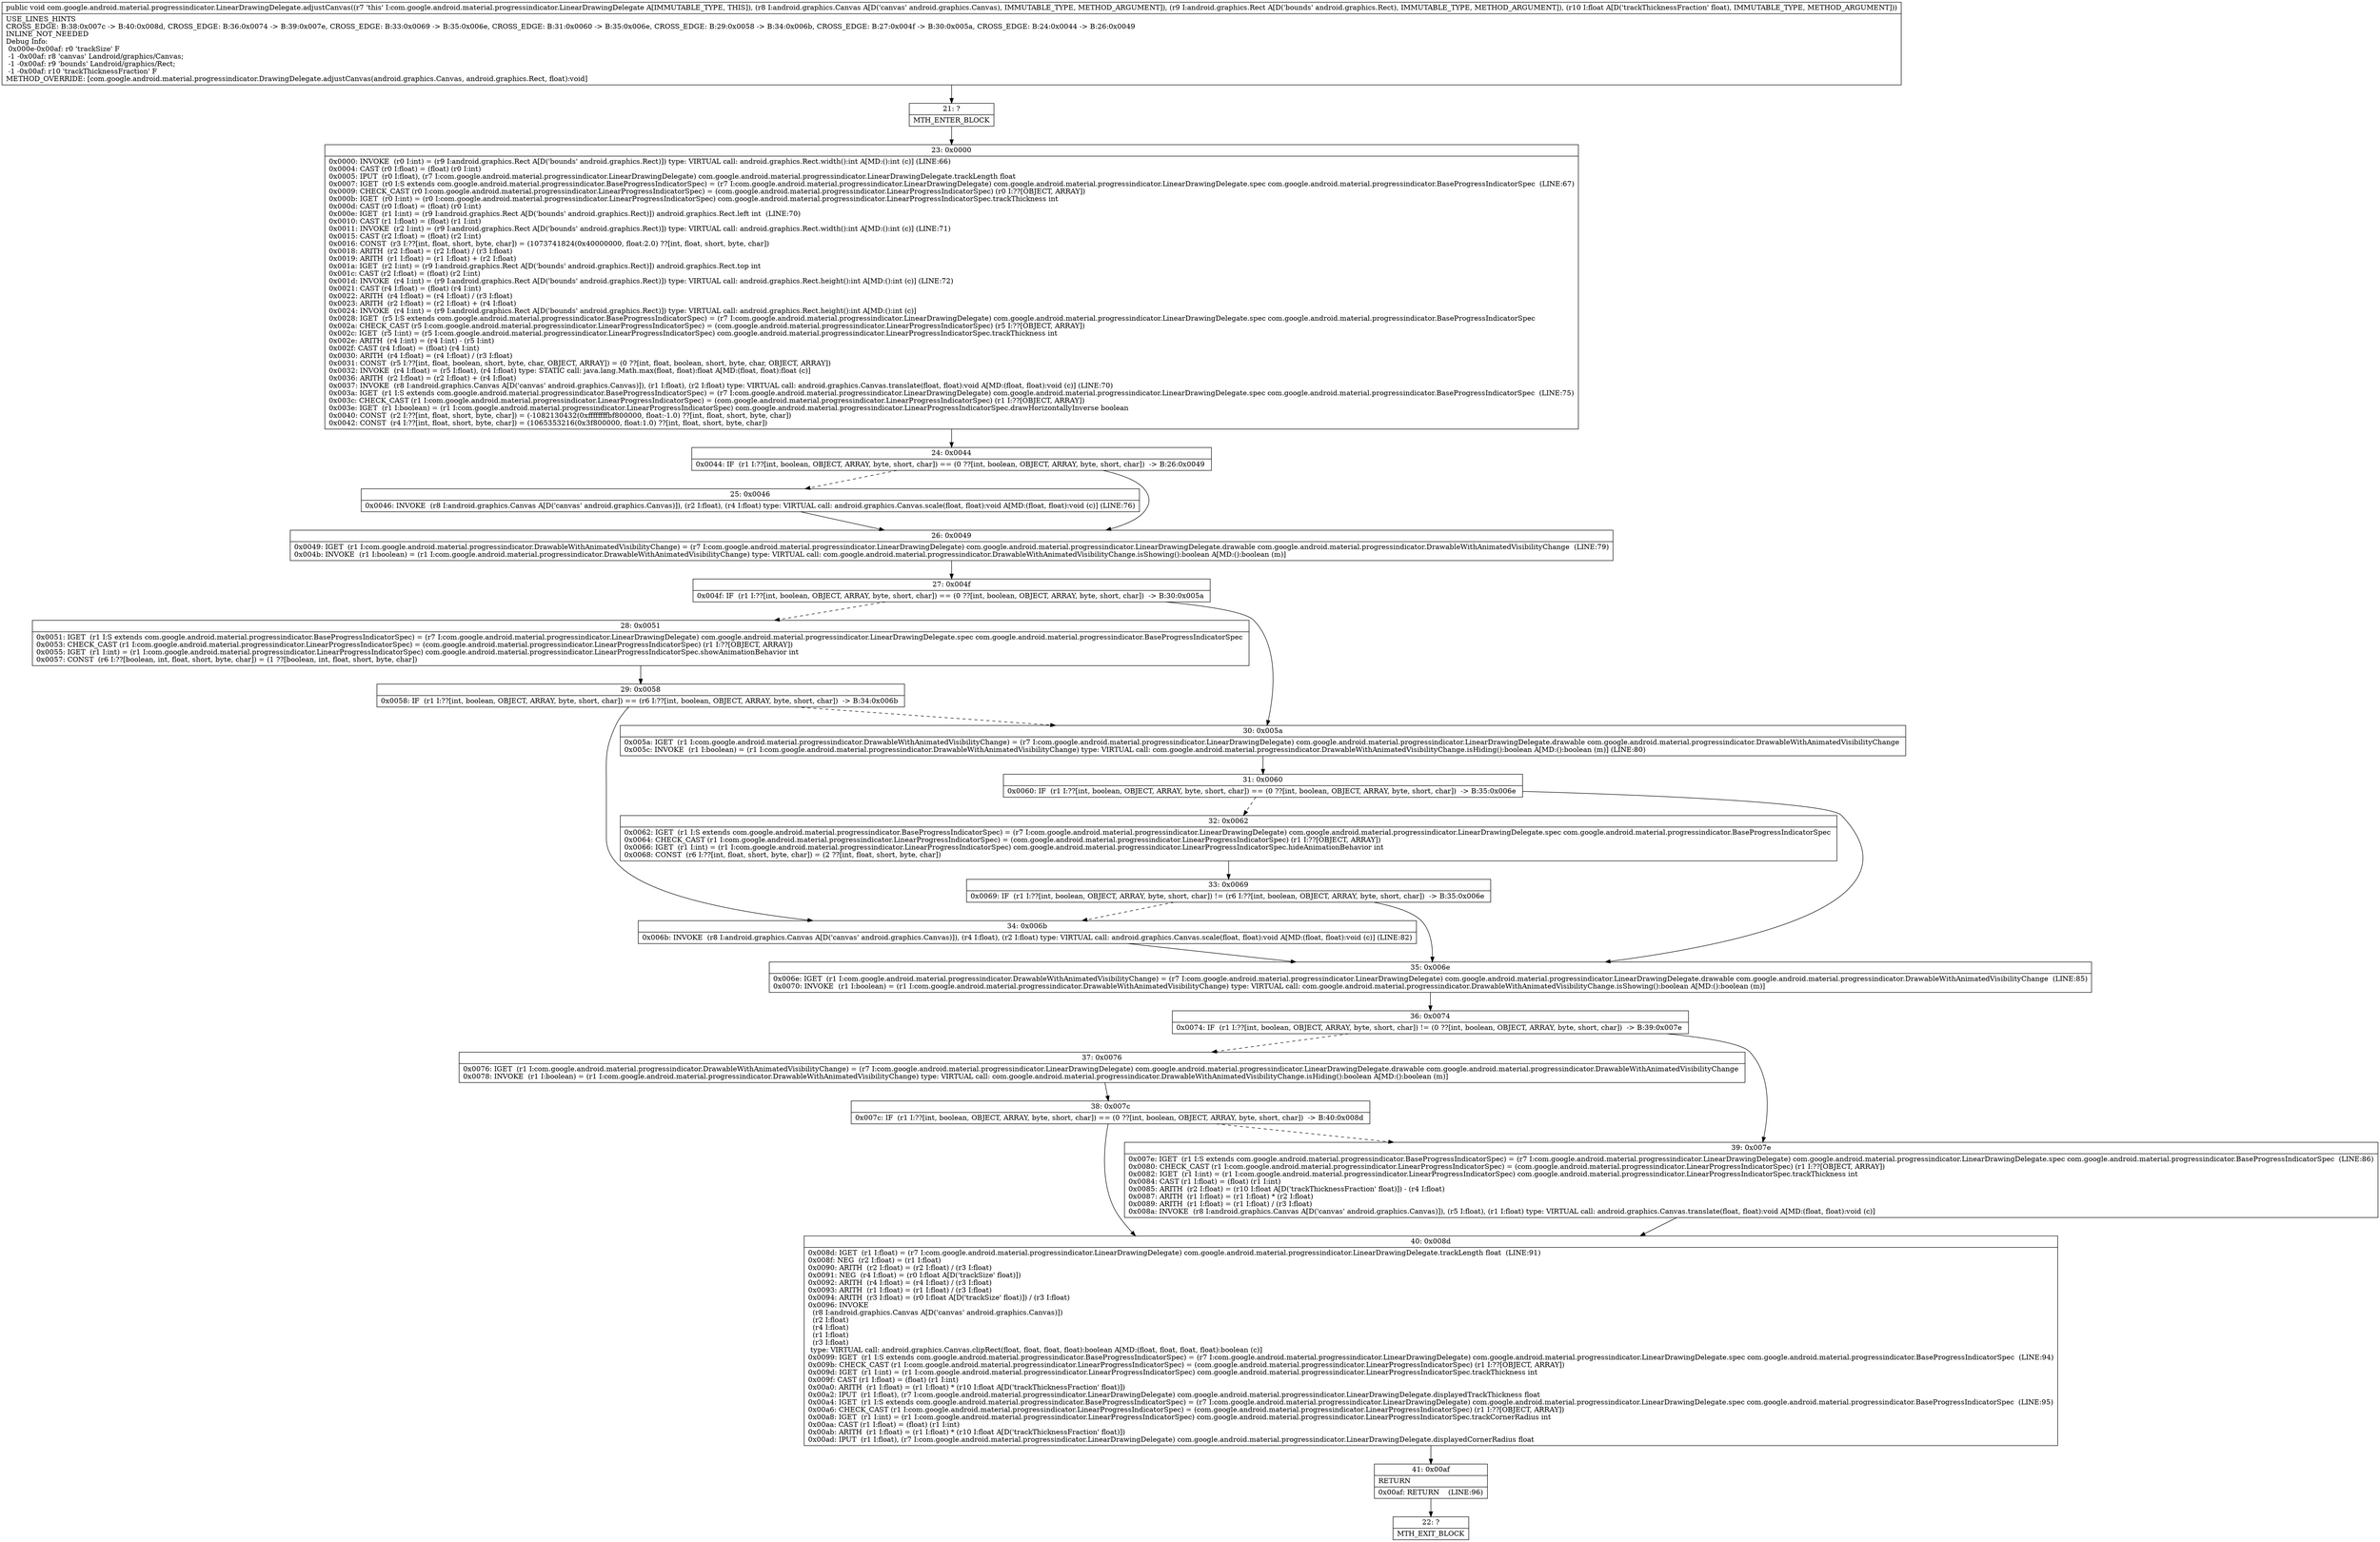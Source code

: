 digraph "CFG forcom.google.android.material.progressindicator.LinearDrawingDelegate.adjustCanvas(Landroid\/graphics\/Canvas;Landroid\/graphics\/Rect;F)V" {
Node_21 [shape=record,label="{21\:\ ?|MTH_ENTER_BLOCK\l}"];
Node_23 [shape=record,label="{23\:\ 0x0000|0x0000: INVOKE  (r0 I:int) = (r9 I:android.graphics.Rect A[D('bounds' android.graphics.Rect)]) type: VIRTUAL call: android.graphics.Rect.width():int A[MD:():int (c)] (LINE:66)\l0x0004: CAST (r0 I:float) = (float) (r0 I:int) \l0x0005: IPUT  (r0 I:float), (r7 I:com.google.android.material.progressindicator.LinearDrawingDelegate) com.google.android.material.progressindicator.LinearDrawingDelegate.trackLength float \l0x0007: IGET  (r0 I:S extends com.google.android.material.progressindicator.BaseProgressIndicatorSpec) = (r7 I:com.google.android.material.progressindicator.LinearDrawingDelegate) com.google.android.material.progressindicator.LinearDrawingDelegate.spec com.google.android.material.progressindicator.BaseProgressIndicatorSpec  (LINE:67)\l0x0009: CHECK_CAST (r0 I:com.google.android.material.progressindicator.LinearProgressIndicatorSpec) = (com.google.android.material.progressindicator.LinearProgressIndicatorSpec) (r0 I:??[OBJECT, ARRAY]) \l0x000b: IGET  (r0 I:int) = (r0 I:com.google.android.material.progressindicator.LinearProgressIndicatorSpec) com.google.android.material.progressindicator.LinearProgressIndicatorSpec.trackThickness int \l0x000d: CAST (r0 I:float) = (float) (r0 I:int) \l0x000e: IGET  (r1 I:int) = (r9 I:android.graphics.Rect A[D('bounds' android.graphics.Rect)]) android.graphics.Rect.left int  (LINE:70)\l0x0010: CAST (r1 I:float) = (float) (r1 I:int) \l0x0011: INVOKE  (r2 I:int) = (r9 I:android.graphics.Rect A[D('bounds' android.graphics.Rect)]) type: VIRTUAL call: android.graphics.Rect.width():int A[MD:():int (c)] (LINE:71)\l0x0015: CAST (r2 I:float) = (float) (r2 I:int) \l0x0016: CONST  (r3 I:??[int, float, short, byte, char]) = (1073741824(0x40000000, float:2.0) ??[int, float, short, byte, char]) \l0x0018: ARITH  (r2 I:float) = (r2 I:float) \/ (r3 I:float) \l0x0019: ARITH  (r1 I:float) = (r1 I:float) + (r2 I:float) \l0x001a: IGET  (r2 I:int) = (r9 I:android.graphics.Rect A[D('bounds' android.graphics.Rect)]) android.graphics.Rect.top int \l0x001c: CAST (r2 I:float) = (float) (r2 I:int) \l0x001d: INVOKE  (r4 I:int) = (r9 I:android.graphics.Rect A[D('bounds' android.graphics.Rect)]) type: VIRTUAL call: android.graphics.Rect.height():int A[MD:():int (c)] (LINE:72)\l0x0021: CAST (r4 I:float) = (float) (r4 I:int) \l0x0022: ARITH  (r4 I:float) = (r4 I:float) \/ (r3 I:float) \l0x0023: ARITH  (r2 I:float) = (r2 I:float) + (r4 I:float) \l0x0024: INVOKE  (r4 I:int) = (r9 I:android.graphics.Rect A[D('bounds' android.graphics.Rect)]) type: VIRTUAL call: android.graphics.Rect.height():int A[MD:():int (c)]\l0x0028: IGET  (r5 I:S extends com.google.android.material.progressindicator.BaseProgressIndicatorSpec) = (r7 I:com.google.android.material.progressindicator.LinearDrawingDelegate) com.google.android.material.progressindicator.LinearDrawingDelegate.spec com.google.android.material.progressindicator.BaseProgressIndicatorSpec \l0x002a: CHECK_CAST (r5 I:com.google.android.material.progressindicator.LinearProgressIndicatorSpec) = (com.google.android.material.progressindicator.LinearProgressIndicatorSpec) (r5 I:??[OBJECT, ARRAY]) \l0x002c: IGET  (r5 I:int) = (r5 I:com.google.android.material.progressindicator.LinearProgressIndicatorSpec) com.google.android.material.progressindicator.LinearProgressIndicatorSpec.trackThickness int \l0x002e: ARITH  (r4 I:int) = (r4 I:int) \- (r5 I:int) \l0x002f: CAST (r4 I:float) = (float) (r4 I:int) \l0x0030: ARITH  (r4 I:float) = (r4 I:float) \/ (r3 I:float) \l0x0031: CONST  (r5 I:??[int, float, boolean, short, byte, char, OBJECT, ARRAY]) = (0 ??[int, float, boolean, short, byte, char, OBJECT, ARRAY]) \l0x0032: INVOKE  (r4 I:float) = (r5 I:float), (r4 I:float) type: STATIC call: java.lang.Math.max(float, float):float A[MD:(float, float):float (c)]\l0x0036: ARITH  (r2 I:float) = (r2 I:float) + (r4 I:float) \l0x0037: INVOKE  (r8 I:android.graphics.Canvas A[D('canvas' android.graphics.Canvas)]), (r1 I:float), (r2 I:float) type: VIRTUAL call: android.graphics.Canvas.translate(float, float):void A[MD:(float, float):void (c)] (LINE:70)\l0x003a: IGET  (r1 I:S extends com.google.android.material.progressindicator.BaseProgressIndicatorSpec) = (r7 I:com.google.android.material.progressindicator.LinearDrawingDelegate) com.google.android.material.progressindicator.LinearDrawingDelegate.spec com.google.android.material.progressindicator.BaseProgressIndicatorSpec  (LINE:75)\l0x003c: CHECK_CAST (r1 I:com.google.android.material.progressindicator.LinearProgressIndicatorSpec) = (com.google.android.material.progressindicator.LinearProgressIndicatorSpec) (r1 I:??[OBJECT, ARRAY]) \l0x003e: IGET  (r1 I:boolean) = (r1 I:com.google.android.material.progressindicator.LinearProgressIndicatorSpec) com.google.android.material.progressindicator.LinearProgressIndicatorSpec.drawHorizontallyInverse boolean \l0x0040: CONST  (r2 I:??[int, float, short, byte, char]) = (\-1082130432(0xffffffffbf800000, float:\-1.0) ??[int, float, short, byte, char]) \l0x0042: CONST  (r4 I:??[int, float, short, byte, char]) = (1065353216(0x3f800000, float:1.0) ??[int, float, short, byte, char]) \l}"];
Node_24 [shape=record,label="{24\:\ 0x0044|0x0044: IF  (r1 I:??[int, boolean, OBJECT, ARRAY, byte, short, char]) == (0 ??[int, boolean, OBJECT, ARRAY, byte, short, char])  \-\> B:26:0x0049 \l}"];
Node_25 [shape=record,label="{25\:\ 0x0046|0x0046: INVOKE  (r8 I:android.graphics.Canvas A[D('canvas' android.graphics.Canvas)]), (r2 I:float), (r4 I:float) type: VIRTUAL call: android.graphics.Canvas.scale(float, float):void A[MD:(float, float):void (c)] (LINE:76)\l}"];
Node_26 [shape=record,label="{26\:\ 0x0049|0x0049: IGET  (r1 I:com.google.android.material.progressindicator.DrawableWithAnimatedVisibilityChange) = (r7 I:com.google.android.material.progressindicator.LinearDrawingDelegate) com.google.android.material.progressindicator.LinearDrawingDelegate.drawable com.google.android.material.progressindicator.DrawableWithAnimatedVisibilityChange  (LINE:79)\l0x004b: INVOKE  (r1 I:boolean) = (r1 I:com.google.android.material.progressindicator.DrawableWithAnimatedVisibilityChange) type: VIRTUAL call: com.google.android.material.progressindicator.DrawableWithAnimatedVisibilityChange.isShowing():boolean A[MD:():boolean (m)]\l}"];
Node_27 [shape=record,label="{27\:\ 0x004f|0x004f: IF  (r1 I:??[int, boolean, OBJECT, ARRAY, byte, short, char]) == (0 ??[int, boolean, OBJECT, ARRAY, byte, short, char])  \-\> B:30:0x005a \l}"];
Node_28 [shape=record,label="{28\:\ 0x0051|0x0051: IGET  (r1 I:S extends com.google.android.material.progressindicator.BaseProgressIndicatorSpec) = (r7 I:com.google.android.material.progressindicator.LinearDrawingDelegate) com.google.android.material.progressindicator.LinearDrawingDelegate.spec com.google.android.material.progressindicator.BaseProgressIndicatorSpec \l0x0053: CHECK_CAST (r1 I:com.google.android.material.progressindicator.LinearProgressIndicatorSpec) = (com.google.android.material.progressindicator.LinearProgressIndicatorSpec) (r1 I:??[OBJECT, ARRAY]) \l0x0055: IGET  (r1 I:int) = (r1 I:com.google.android.material.progressindicator.LinearProgressIndicatorSpec) com.google.android.material.progressindicator.LinearProgressIndicatorSpec.showAnimationBehavior int \l0x0057: CONST  (r6 I:??[boolean, int, float, short, byte, char]) = (1 ??[boolean, int, float, short, byte, char]) \l}"];
Node_29 [shape=record,label="{29\:\ 0x0058|0x0058: IF  (r1 I:??[int, boolean, OBJECT, ARRAY, byte, short, char]) == (r6 I:??[int, boolean, OBJECT, ARRAY, byte, short, char])  \-\> B:34:0x006b \l}"];
Node_34 [shape=record,label="{34\:\ 0x006b|0x006b: INVOKE  (r8 I:android.graphics.Canvas A[D('canvas' android.graphics.Canvas)]), (r4 I:float), (r2 I:float) type: VIRTUAL call: android.graphics.Canvas.scale(float, float):void A[MD:(float, float):void (c)] (LINE:82)\l}"];
Node_35 [shape=record,label="{35\:\ 0x006e|0x006e: IGET  (r1 I:com.google.android.material.progressindicator.DrawableWithAnimatedVisibilityChange) = (r7 I:com.google.android.material.progressindicator.LinearDrawingDelegate) com.google.android.material.progressindicator.LinearDrawingDelegate.drawable com.google.android.material.progressindicator.DrawableWithAnimatedVisibilityChange  (LINE:85)\l0x0070: INVOKE  (r1 I:boolean) = (r1 I:com.google.android.material.progressindicator.DrawableWithAnimatedVisibilityChange) type: VIRTUAL call: com.google.android.material.progressindicator.DrawableWithAnimatedVisibilityChange.isShowing():boolean A[MD:():boolean (m)]\l}"];
Node_36 [shape=record,label="{36\:\ 0x0074|0x0074: IF  (r1 I:??[int, boolean, OBJECT, ARRAY, byte, short, char]) != (0 ??[int, boolean, OBJECT, ARRAY, byte, short, char])  \-\> B:39:0x007e \l}"];
Node_37 [shape=record,label="{37\:\ 0x0076|0x0076: IGET  (r1 I:com.google.android.material.progressindicator.DrawableWithAnimatedVisibilityChange) = (r7 I:com.google.android.material.progressindicator.LinearDrawingDelegate) com.google.android.material.progressindicator.LinearDrawingDelegate.drawable com.google.android.material.progressindicator.DrawableWithAnimatedVisibilityChange \l0x0078: INVOKE  (r1 I:boolean) = (r1 I:com.google.android.material.progressindicator.DrawableWithAnimatedVisibilityChange) type: VIRTUAL call: com.google.android.material.progressindicator.DrawableWithAnimatedVisibilityChange.isHiding():boolean A[MD:():boolean (m)]\l}"];
Node_38 [shape=record,label="{38\:\ 0x007c|0x007c: IF  (r1 I:??[int, boolean, OBJECT, ARRAY, byte, short, char]) == (0 ??[int, boolean, OBJECT, ARRAY, byte, short, char])  \-\> B:40:0x008d \l}"];
Node_40 [shape=record,label="{40\:\ 0x008d|0x008d: IGET  (r1 I:float) = (r7 I:com.google.android.material.progressindicator.LinearDrawingDelegate) com.google.android.material.progressindicator.LinearDrawingDelegate.trackLength float  (LINE:91)\l0x008f: NEG  (r2 I:float) = (r1 I:float) \l0x0090: ARITH  (r2 I:float) = (r2 I:float) \/ (r3 I:float) \l0x0091: NEG  (r4 I:float) = (r0 I:float A[D('trackSize' float)]) \l0x0092: ARITH  (r4 I:float) = (r4 I:float) \/ (r3 I:float) \l0x0093: ARITH  (r1 I:float) = (r1 I:float) \/ (r3 I:float) \l0x0094: ARITH  (r3 I:float) = (r0 I:float A[D('trackSize' float)]) \/ (r3 I:float) \l0x0096: INVOKE  \l  (r8 I:android.graphics.Canvas A[D('canvas' android.graphics.Canvas)])\l  (r2 I:float)\l  (r4 I:float)\l  (r1 I:float)\l  (r3 I:float)\l type: VIRTUAL call: android.graphics.Canvas.clipRect(float, float, float, float):boolean A[MD:(float, float, float, float):boolean (c)]\l0x0099: IGET  (r1 I:S extends com.google.android.material.progressindicator.BaseProgressIndicatorSpec) = (r7 I:com.google.android.material.progressindicator.LinearDrawingDelegate) com.google.android.material.progressindicator.LinearDrawingDelegate.spec com.google.android.material.progressindicator.BaseProgressIndicatorSpec  (LINE:94)\l0x009b: CHECK_CAST (r1 I:com.google.android.material.progressindicator.LinearProgressIndicatorSpec) = (com.google.android.material.progressindicator.LinearProgressIndicatorSpec) (r1 I:??[OBJECT, ARRAY]) \l0x009d: IGET  (r1 I:int) = (r1 I:com.google.android.material.progressindicator.LinearProgressIndicatorSpec) com.google.android.material.progressindicator.LinearProgressIndicatorSpec.trackThickness int \l0x009f: CAST (r1 I:float) = (float) (r1 I:int) \l0x00a0: ARITH  (r1 I:float) = (r1 I:float) * (r10 I:float A[D('trackThicknessFraction' float)]) \l0x00a2: IPUT  (r1 I:float), (r7 I:com.google.android.material.progressindicator.LinearDrawingDelegate) com.google.android.material.progressindicator.LinearDrawingDelegate.displayedTrackThickness float \l0x00a4: IGET  (r1 I:S extends com.google.android.material.progressindicator.BaseProgressIndicatorSpec) = (r7 I:com.google.android.material.progressindicator.LinearDrawingDelegate) com.google.android.material.progressindicator.LinearDrawingDelegate.spec com.google.android.material.progressindicator.BaseProgressIndicatorSpec  (LINE:95)\l0x00a6: CHECK_CAST (r1 I:com.google.android.material.progressindicator.LinearProgressIndicatorSpec) = (com.google.android.material.progressindicator.LinearProgressIndicatorSpec) (r1 I:??[OBJECT, ARRAY]) \l0x00a8: IGET  (r1 I:int) = (r1 I:com.google.android.material.progressindicator.LinearProgressIndicatorSpec) com.google.android.material.progressindicator.LinearProgressIndicatorSpec.trackCornerRadius int \l0x00aa: CAST (r1 I:float) = (float) (r1 I:int) \l0x00ab: ARITH  (r1 I:float) = (r1 I:float) * (r10 I:float A[D('trackThicknessFraction' float)]) \l0x00ad: IPUT  (r1 I:float), (r7 I:com.google.android.material.progressindicator.LinearDrawingDelegate) com.google.android.material.progressindicator.LinearDrawingDelegate.displayedCornerRadius float \l}"];
Node_41 [shape=record,label="{41\:\ 0x00af|RETURN\l|0x00af: RETURN    (LINE:96)\l}"];
Node_22 [shape=record,label="{22\:\ ?|MTH_EXIT_BLOCK\l}"];
Node_39 [shape=record,label="{39\:\ 0x007e|0x007e: IGET  (r1 I:S extends com.google.android.material.progressindicator.BaseProgressIndicatorSpec) = (r7 I:com.google.android.material.progressindicator.LinearDrawingDelegate) com.google.android.material.progressindicator.LinearDrawingDelegate.spec com.google.android.material.progressindicator.BaseProgressIndicatorSpec  (LINE:86)\l0x0080: CHECK_CAST (r1 I:com.google.android.material.progressindicator.LinearProgressIndicatorSpec) = (com.google.android.material.progressindicator.LinearProgressIndicatorSpec) (r1 I:??[OBJECT, ARRAY]) \l0x0082: IGET  (r1 I:int) = (r1 I:com.google.android.material.progressindicator.LinearProgressIndicatorSpec) com.google.android.material.progressindicator.LinearProgressIndicatorSpec.trackThickness int \l0x0084: CAST (r1 I:float) = (float) (r1 I:int) \l0x0085: ARITH  (r2 I:float) = (r10 I:float A[D('trackThicknessFraction' float)]) \- (r4 I:float) \l0x0087: ARITH  (r1 I:float) = (r1 I:float) * (r2 I:float) \l0x0089: ARITH  (r1 I:float) = (r1 I:float) \/ (r3 I:float) \l0x008a: INVOKE  (r8 I:android.graphics.Canvas A[D('canvas' android.graphics.Canvas)]), (r5 I:float), (r1 I:float) type: VIRTUAL call: android.graphics.Canvas.translate(float, float):void A[MD:(float, float):void (c)]\l}"];
Node_30 [shape=record,label="{30\:\ 0x005a|0x005a: IGET  (r1 I:com.google.android.material.progressindicator.DrawableWithAnimatedVisibilityChange) = (r7 I:com.google.android.material.progressindicator.LinearDrawingDelegate) com.google.android.material.progressindicator.LinearDrawingDelegate.drawable com.google.android.material.progressindicator.DrawableWithAnimatedVisibilityChange \l0x005c: INVOKE  (r1 I:boolean) = (r1 I:com.google.android.material.progressindicator.DrawableWithAnimatedVisibilityChange) type: VIRTUAL call: com.google.android.material.progressindicator.DrawableWithAnimatedVisibilityChange.isHiding():boolean A[MD:():boolean (m)] (LINE:80)\l}"];
Node_31 [shape=record,label="{31\:\ 0x0060|0x0060: IF  (r1 I:??[int, boolean, OBJECT, ARRAY, byte, short, char]) == (0 ??[int, boolean, OBJECT, ARRAY, byte, short, char])  \-\> B:35:0x006e \l}"];
Node_32 [shape=record,label="{32\:\ 0x0062|0x0062: IGET  (r1 I:S extends com.google.android.material.progressindicator.BaseProgressIndicatorSpec) = (r7 I:com.google.android.material.progressindicator.LinearDrawingDelegate) com.google.android.material.progressindicator.LinearDrawingDelegate.spec com.google.android.material.progressindicator.BaseProgressIndicatorSpec \l0x0064: CHECK_CAST (r1 I:com.google.android.material.progressindicator.LinearProgressIndicatorSpec) = (com.google.android.material.progressindicator.LinearProgressIndicatorSpec) (r1 I:??[OBJECT, ARRAY]) \l0x0066: IGET  (r1 I:int) = (r1 I:com.google.android.material.progressindicator.LinearProgressIndicatorSpec) com.google.android.material.progressindicator.LinearProgressIndicatorSpec.hideAnimationBehavior int \l0x0068: CONST  (r6 I:??[int, float, short, byte, char]) = (2 ??[int, float, short, byte, char]) \l}"];
Node_33 [shape=record,label="{33\:\ 0x0069|0x0069: IF  (r1 I:??[int, boolean, OBJECT, ARRAY, byte, short, char]) != (r6 I:??[int, boolean, OBJECT, ARRAY, byte, short, char])  \-\> B:35:0x006e \l}"];
MethodNode[shape=record,label="{public void com.google.android.material.progressindicator.LinearDrawingDelegate.adjustCanvas((r7 'this' I:com.google.android.material.progressindicator.LinearDrawingDelegate A[IMMUTABLE_TYPE, THIS]), (r8 I:android.graphics.Canvas A[D('canvas' android.graphics.Canvas), IMMUTABLE_TYPE, METHOD_ARGUMENT]), (r9 I:android.graphics.Rect A[D('bounds' android.graphics.Rect), IMMUTABLE_TYPE, METHOD_ARGUMENT]), (r10 I:float A[D('trackThicknessFraction' float), IMMUTABLE_TYPE, METHOD_ARGUMENT]))  | USE_LINES_HINTS\lCROSS_EDGE: B:38:0x007c \-\> B:40:0x008d, CROSS_EDGE: B:36:0x0074 \-\> B:39:0x007e, CROSS_EDGE: B:33:0x0069 \-\> B:35:0x006e, CROSS_EDGE: B:31:0x0060 \-\> B:35:0x006e, CROSS_EDGE: B:29:0x0058 \-\> B:34:0x006b, CROSS_EDGE: B:27:0x004f \-\> B:30:0x005a, CROSS_EDGE: B:24:0x0044 \-\> B:26:0x0049\lINLINE_NOT_NEEDED\lDebug Info:\l  0x000e\-0x00af: r0 'trackSize' F\l  \-1 \-0x00af: r8 'canvas' Landroid\/graphics\/Canvas;\l  \-1 \-0x00af: r9 'bounds' Landroid\/graphics\/Rect;\l  \-1 \-0x00af: r10 'trackThicknessFraction' F\lMETHOD_OVERRIDE: [com.google.android.material.progressindicator.DrawingDelegate.adjustCanvas(android.graphics.Canvas, android.graphics.Rect, float):void]\l}"];
MethodNode -> Node_21;Node_21 -> Node_23;
Node_23 -> Node_24;
Node_24 -> Node_25[style=dashed];
Node_24 -> Node_26;
Node_25 -> Node_26;
Node_26 -> Node_27;
Node_27 -> Node_28[style=dashed];
Node_27 -> Node_30;
Node_28 -> Node_29;
Node_29 -> Node_30[style=dashed];
Node_29 -> Node_34;
Node_34 -> Node_35;
Node_35 -> Node_36;
Node_36 -> Node_37[style=dashed];
Node_36 -> Node_39;
Node_37 -> Node_38;
Node_38 -> Node_39[style=dashed];
Node_38 -> Node_40;
Node_40 -> Node_41;
Node_41 -> Node_22;
Node_39 -> Node_40;
Node_30 -> Node_31;
Node_31 -> Node_32[style=dashed];
Node_31 -> Node_35;
Node_32 -> Node_33;
Node_33 -> Node_34[style=dashed];
Node_33 -> Node_35;
}

